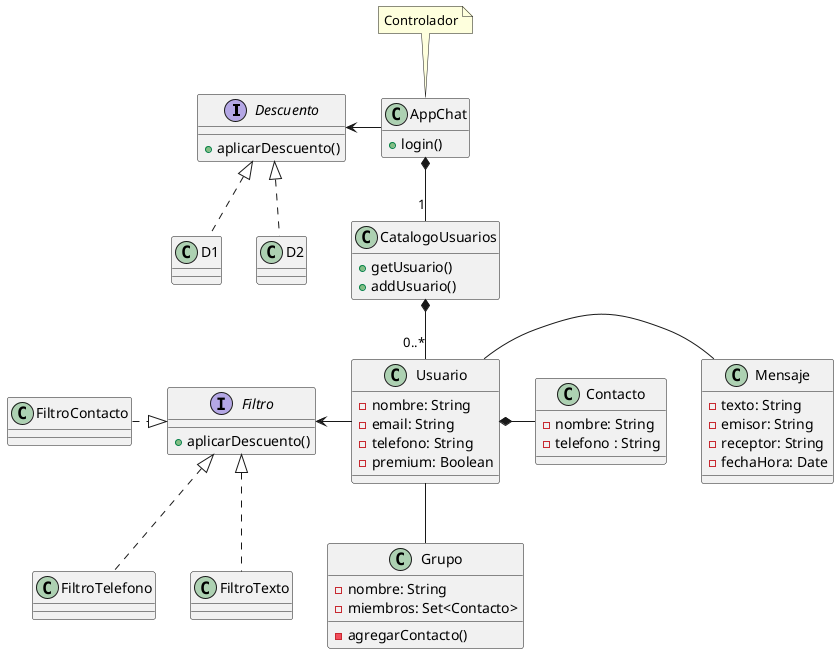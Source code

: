 @startuml
skinparam defaultFontName Helvetica

interface Descuento {
    + aplicarDescuento()
}

Descuento <|.. D1
Descuento <|.. D2

class AppChat {
    +login()
}

hide AppChat attributes
note top of AppChat : Controlador
AppChat -left->  Descuento

class CatalogoUsuarios {
    +getUsuario()
    +addUsuario()
}

hide CatalogoUsuarios attributes
AppChat *-- "1" CatalogoUsuarios

class Usuario {
    - nombre: String
    - email: String
    - telefono: String
    - premium: Boolean
}

CatalogoUsuarios *-- "0..*" Usuario

class Contacto {
    - nombre: String
    - telefono : String
}

Usuario *-right- Contacto

class Grupo {
    - nombre: String
    - miembros: Set<Contacto>
    - agregarContacto()
}

class Mensaje {
    - texto: String
    - emisor: String
    - receptor: String
    - fechaHora: Date
}

Usuario -right- Mensaje

Usuario -down- Grupo

interface Filtro {
    + aplicarDescuento()
}

Filtro  <|.. FiltroTexto
Filtro  <|.left. FiltroContacto
Filtro  <|.. FiltroTelefono

Usuario -left->  Filtro


@enduml
